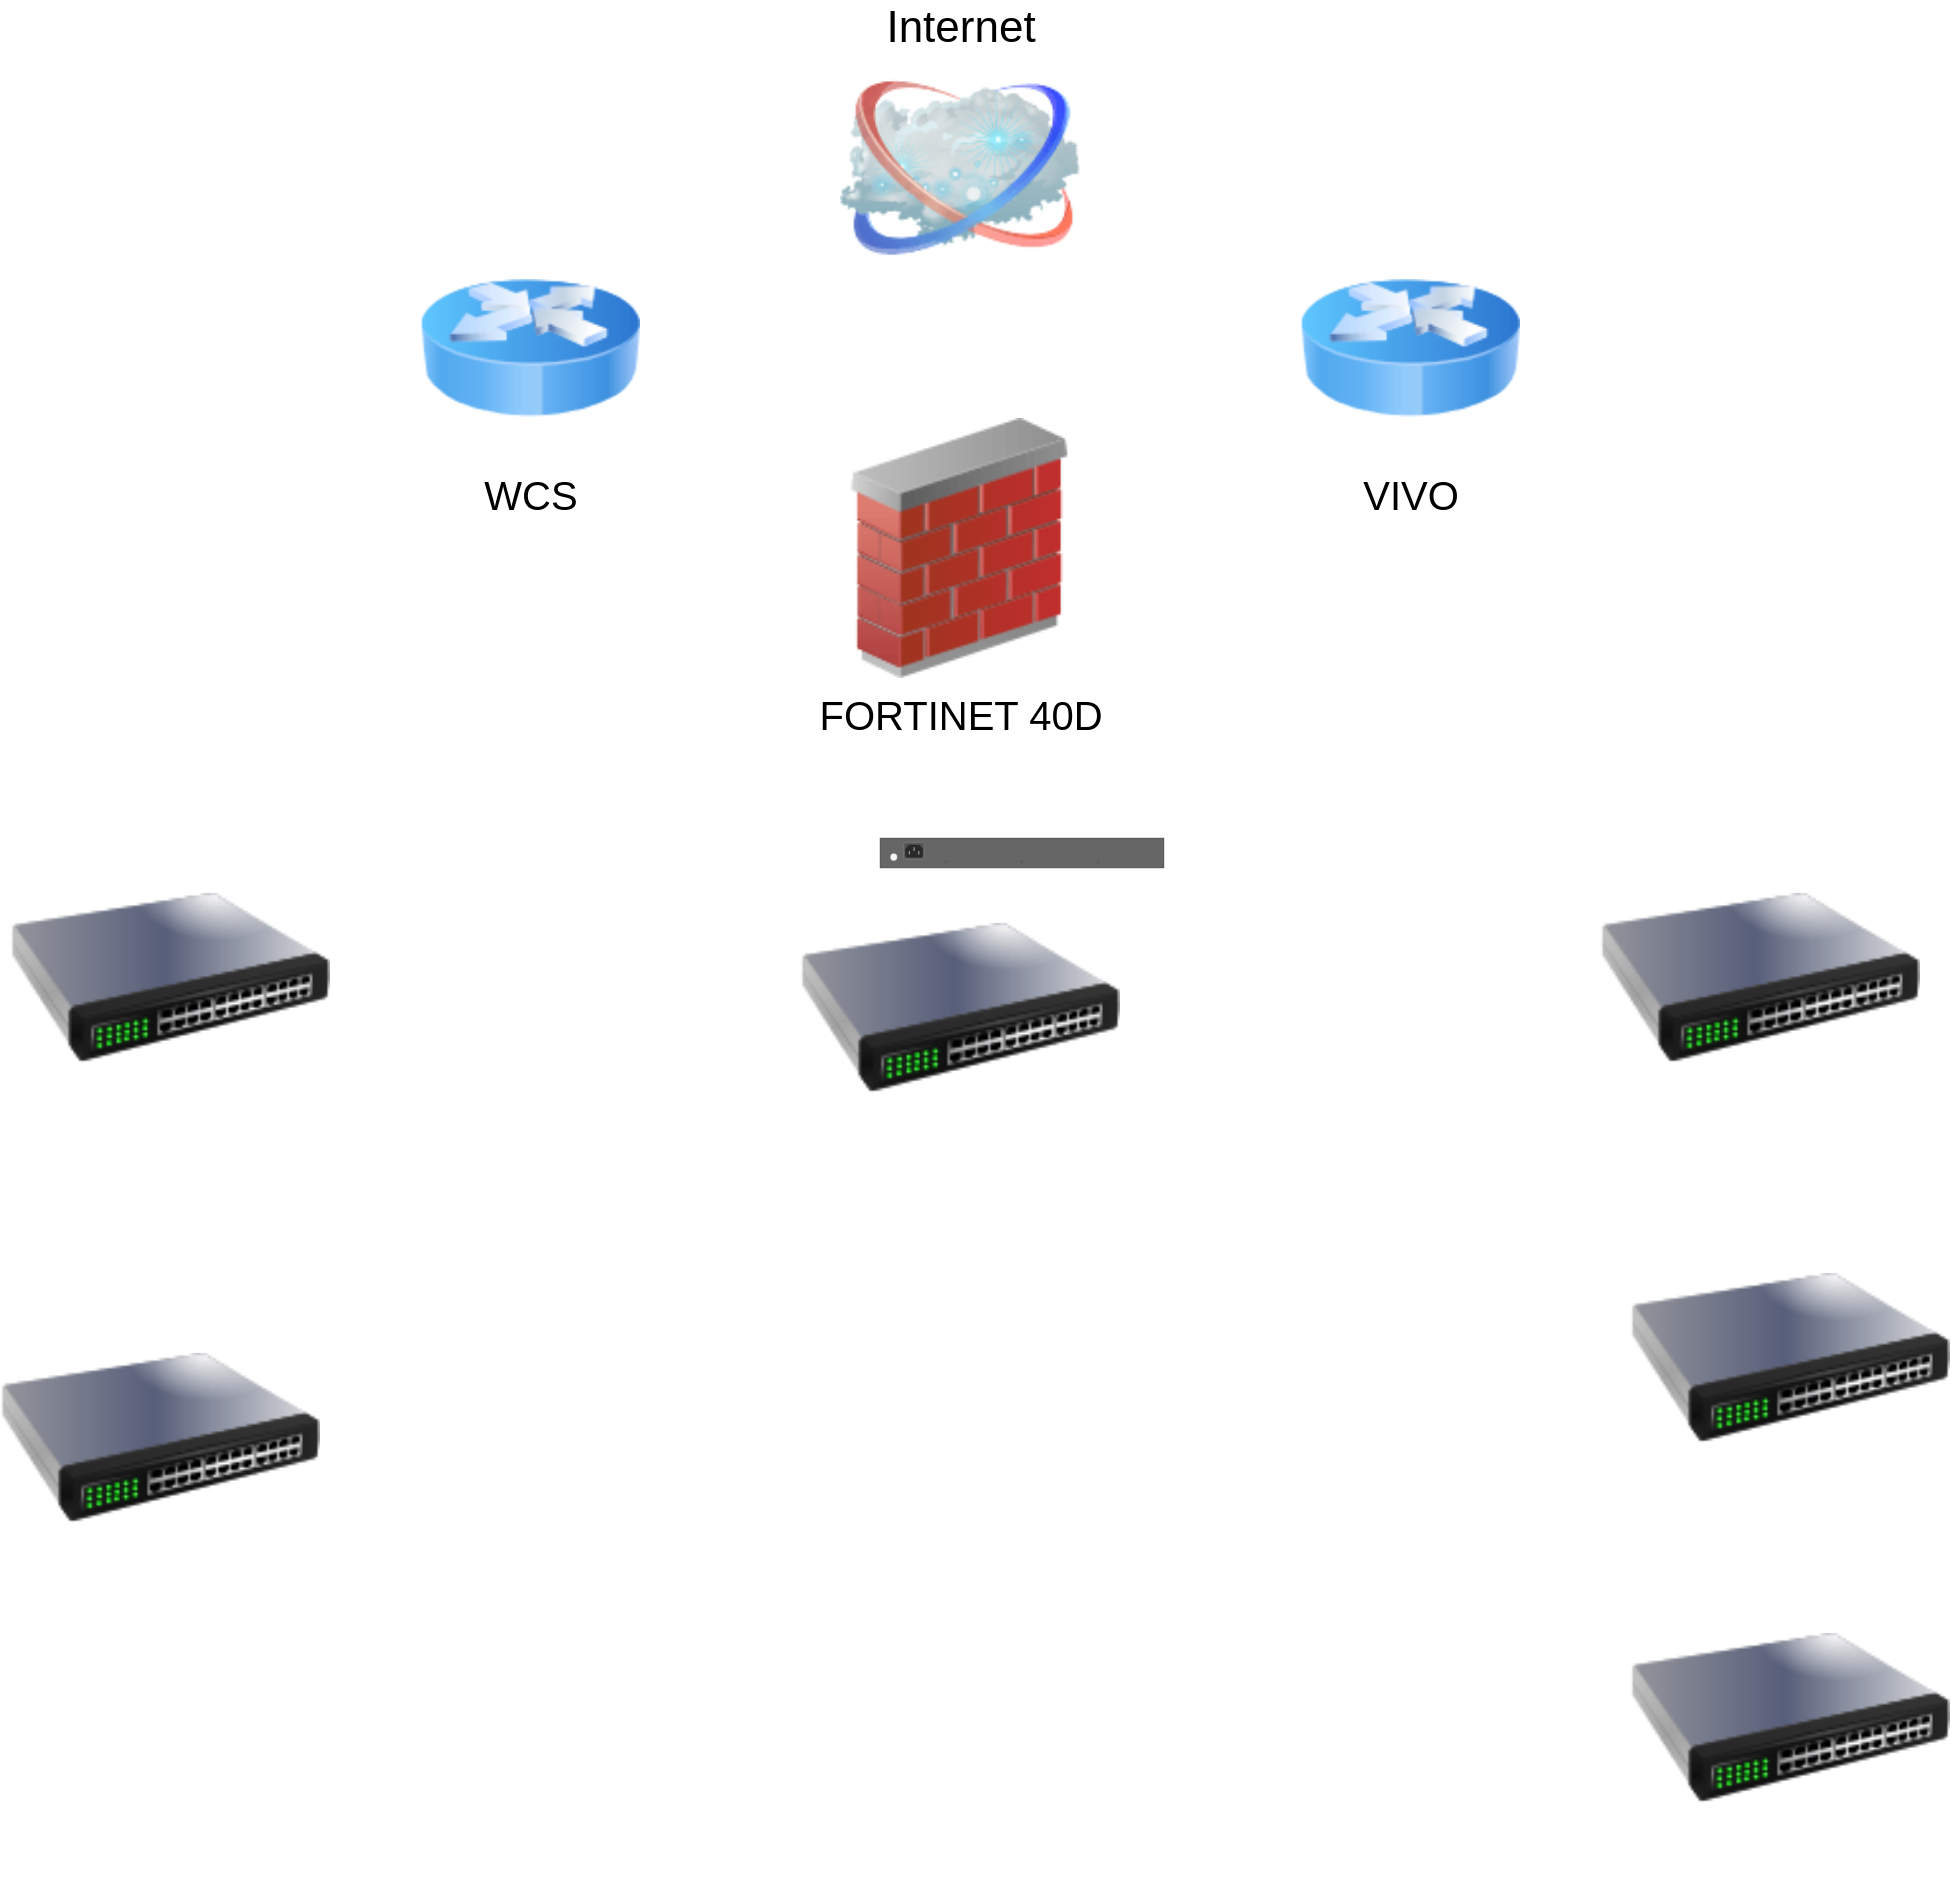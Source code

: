 <mxfile version="15.9.1" type="github">
  <diagram name="Page-1" id="55a83fd1-7818-8e21-69c5-c3457e3827bb">
    <mxGraphModel dx="1570" dy="970" grid="1" gridSize="10" guides="1" tooltips="1" connect="1" arrows="1" fold="1" page="1" pageScale="1" pageWidth="1100" pageHeight="850" background="none" math="0" shadow="0">
      <root>
        <mxCell id="0" />
        <mxCell id="1" parent="0" />
        <mxCell id="69ecfefc5c41e42c-2" value="Internet" style="image;html=1;labelBackgroundColor=#ffffff;image=img/lib/clip_art/networking/Cloud_128x128.png;rounded=1;shadow=0;comic=0;strokeWidth=4;fontSize=22;labelPosition=center;verticalLabelPosition=top;align=center;verticalAlign=bottom;" parent="1" vertex="1">
          <mxGeometry x="480" y="30" width="120" height="110" as="geometry" />
        </mxCell>
        <mxCell id="yyS76C79-I25Z5v4Y-9H-1" value="&lt;span style=&quot;font-size: 20px&quot;&gt;FORTINET 40D&lt;/span&gt;" style="image;html=1;image=img/lib/clip_art/networking/Firewall_02_128x128.png" vertex="1" parent="1">
          <mxGeometry x="465" y="210" width="150" height="130" as="geometry" />
        </mxCell>
        <mxCell id="yyS76C79-I25Z5v4Y-9H-2" value="" style="image;html=1;image=img/lib/clip_art/networking/Switch_128x128.png" vertex="1" parent="1">
          <mxGeometry x="65" y="410" width="160" height="160" as="geometry" />
        </mxCell>
        <mxCell id="yyS76C79-I25Z5v4Y-9H-7" value="&lt;font style=&quot;font-size: 20px&quot;&gt;WCS&lt;/font&gt;" style="image;html=1;image=img/lib/clip_art/networking/Router_Icon_128x128.png" vertex="1" parent="1">
          <mxGeometry x="270" y="120" width="110" height="110" as="geometry" />
        </mxCell>
        <mxCell id="yyS76C79-I25Z5v4Y-9H-8" value="" style="image;html=1;image=img/lib/clip_art/networking/Switch_128x128.png" vertex="1" parent="1">
          <mxGeometry x="460" y="425" width="160" height="160" as="geometry" />
        </mxCell>
        <mxCell id="yyS76C79-I25Z5v4Y-9H-9" value="" style="image;html=1;image=img/lib/clip_art/networking/Switch_128x128.png" vertex="1" parent="1">
          <mxGeometry x="860" y="410" width="160" height="160" as="geometry" />
        </mxCell>
        <mxCell id="yyS76C79-I25Z5v4Y-9H-10" value="" style="image;html=1;image=img/lib/clip_art/networking/Switch_128x128.png" vertex="1" parent="1">
          <mxGeometry x="60" y="640" width="160" height="160" as="geometry" />
        </mxCell>
        <mxCell id="yyS76C79-I25Z5v4Y-9H-11" value="" style="image;html=1;image=img/lib/clip_art/networking/Switch_128x128.png" vertex="1" parent="1">
          <mxGeometry x="875" y="600" width="160" height="160" as="geometry" />
        </mxCell>
        <mxCell id="yyS76C79-I25Z5v4Y-9H-12" value="" style="image;html=1;image=img/lib/clip_art/networking/Switch_128x128.png" vertex="1" parent="1">
          <mxGeometry x="875" y="780" width="160" height="160" as="geometry" />
        </mxCell>
        <mxCell id="yyS76C79-I25Z5v4Y-9H-14" value="&lt;font style=&quot;font-size: 20px&quot;&gt;VIVO&lt;/font&gt;" style="image;html=1;image=img/lib/clip_art/networking/Router_Icon_128x128.png" vertex="1" parent="1">
          <mxGeometry x="710" y="120" width="110" height="110" as="geometry" />
        </mxCell>
        <mxCell id="yyS76C79-I25Z5v4Y-9H-17" value="" style="html=1;verticalLabelPosition=bottom;verticalAlign=top;outlineConnect=0;shadow=0;dashed=0;shape=mxgraph.rack.hpe_aruba.switches.jl559a_aruba_2930f_48g_poeplus_4sfpplus_740w_taa_switch_rear;fontSize=20;strokeWidth=4;" vertex="1" parent="1">
          <mxGeometry x="500" y="420" width="142" height="15" as="geometry" />
        </mxCell>
      </root>
    </mxGraphModel>
  </diagram>
</mxfile>
